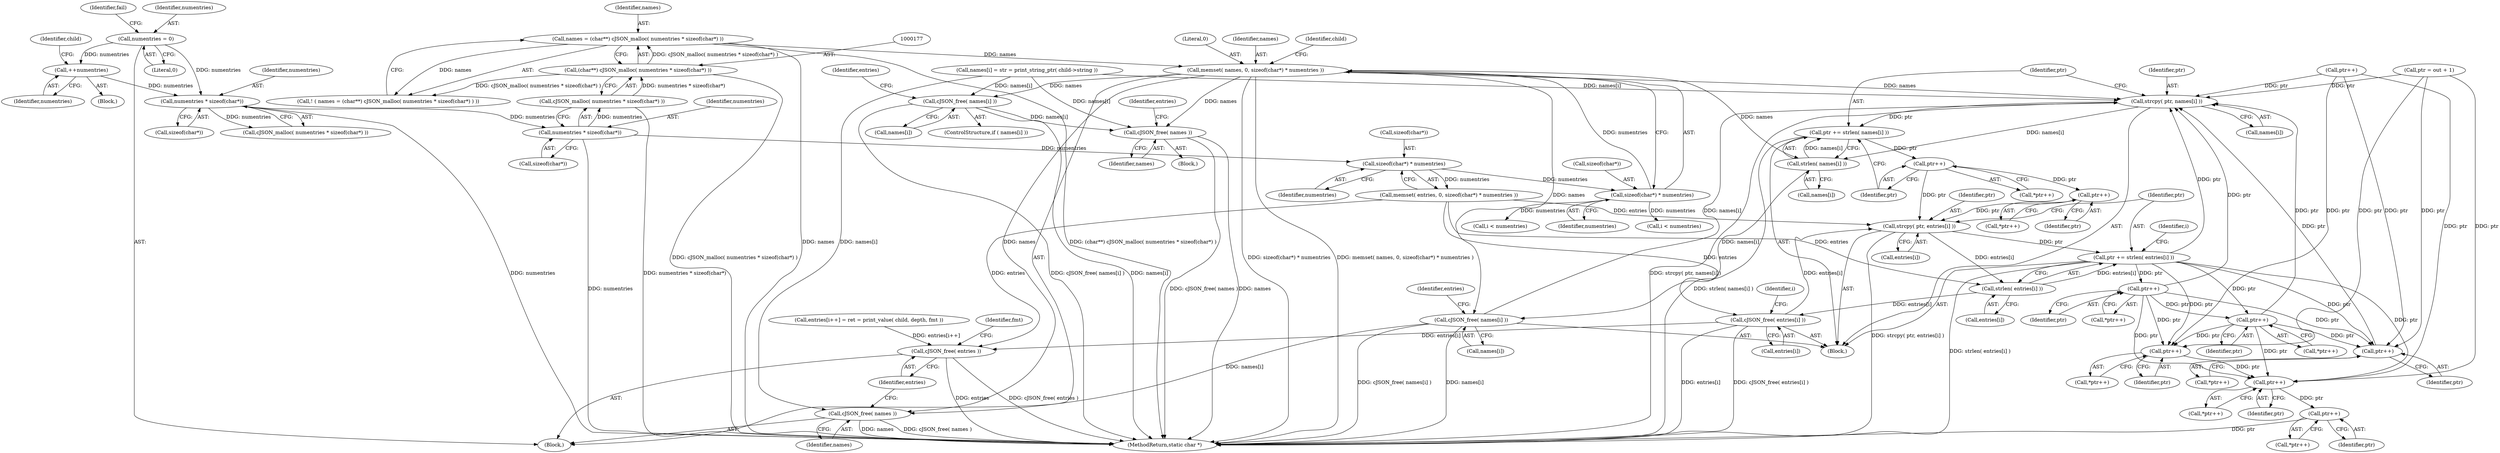 digraph "1_iperf_91f2fa59e8ed80dfbf400add0164ee0e508e412a_42@API" {
"1000195" [label="(Call,memset( names, 0, sizeof(char*) * numentries ))"];
"1000174" [label="(Call,names = (char**) cJSON_malloc( numentries * sizeof(char*) ))"];
"1000176" [label="(Call,(char**) cJSON_malloc( numentries * sizeof(char*) ))"];
"1000178" [label="(Call,cJSON_malloc( numentries * sizeof(char*) ))"];
"1000179" [label="(Call,numentries * sizeof(char*))"];
"1000166" [label="(Call,numentries * sizeof(char*))"];
"1000152" [label="(Call,++numentries)"];
"1000142" [label="(Call,numentries = 0)"];
"1000198" [label="(Call,sizeof(char*) * numentries)"];
"1000191" [label="(Call,sizeof(char*) * numentries)"];
"1000300" [label="(Call,cJSON_free( names[i] ))"];
"1000312" [label="(Call,cJSON_free( names ))"];
"1000364" [label="(Call,strcpy( ptr, names[i] ))"];
"1000369" [label="(Call,ptr += strlen( names[i] ))"];
"1000377" [label="(Call,ptr++)"];
"1000384" [label="(Call,ptr++)"];
"1000387" [label="(Call,strcpy( ptr, entries[i] ))"];
"1000392" [label="(Call,ptr += strlen( entries[i] ))"];
"1000361" [label="(Call,ptr++)"];
"1000406" [label="(Call,ptr++)"];
"1000413" [label="(Call,ptr++)"];
"1000447" [label="(Call,ptr++)"];
"1000452" [label="(Call,ptr++)"];
"1000457" [label="(Call,ptr++)"];
"1000394" [label="(Call,strlen( entries[i] ))"];
"1000424" [label="(Call,cJSON_free( entries[i] ))"];
"1000430" [label="(Call,cJSON_free( entries ))"];
"1000371" [label="(Call,strlen( names[i] ))"];
"1000420" [label="(Call,cJSON_free( names[i] ))"];
"1000428" [label="(Call,cJSON_free( names ))"];
"1000385" [label="(Identifier,ptr)"];
"1000315" [label="(Identifier,entries)"];
"1000462" [label="(MethodReturn,static char *)"];
"1000151" [label="(Block,)"];
"1000362" [label="(Identifier,ptr)"];
"1000301" [label="(Call,names[i])"];
"1000181" [label="(Call,sizeof(char*))"];
"1000290" [label="(Call,i < numentries)"];
"1000346" [label="(Identifier,i)"];
"1000178" [label="(Call,cJSON_malloc( numentries * sizeof(char*) ))"];
"1000217" [label="(Call,names[i] = str = print_string_ptr( child->string ))"];
"1000426" [label="(Identifier,entries)"];
"1000195" [label="(Call,memset( names, 0, sizeof(char*) * numentries ))"];
"1000179" [label="(Call,numentries * sizeof(char*))"];
"1000306" [label="(Identifier,entries)"];
"1000176" [label="(Call,(char**) cJSON_malloc( numentries * sizeof(char*) ))"];
"1000313" [label="(Identifier,names)"];
"1000447" [label="(Call,ptr++)"];
"1000431" [label="(Identifier,entries)"];
"1000395" [label="(Call,entries[i])"];
"1000456" [label="(Call,*ptr++)"];
"1000227" [label="(Call,entries[i++] = ret = print_value( child, depth, fmt ))"];
"1000144" [label="(Literal,0)"];
"1000446" [label="(Call,*ptr++)"];
"1000143" [label="(Identifier,numentries)"];
"1000371" [label="(Call,strlen( names[i] ))"];
"1000167" [label="(Identifier,numentries)"];
"1000331" [label="(Call,ptr++)"];
"1000458" [label="(Identifier,ptr)"];
"1000414" [label="(Identifier,ptr)"];
"1000453" [label="(Identifier,ptr)"];
"1000142" [label="(Call,numentries = 0)"];
"1000406" [label="(Call,ptr++)"];
"1000457" [label="(Call,ptr++)"];
"1000452" [label="(Call,ptr++)"];
"1000433" [label="(Identifier,fmt)"];
"1000168" [label="(Call,sizeof(char*))"];
"1000451" [label="(Call,*ptr++)"];
"1000407" [label="(Identifier,ptr)"];
"1000428" [label="(Call,cJSON_free( names ))"];
"1000400" [label="(Identifier,i)"];
"1000383" [label="(Call,*ptr++)"];
"1000365" [label="(Identifier,ptr)"];
"1000192" [label="(Call,sizeof(char*))"];
"1000361" [label="(Call,ptr++)"];
"1000405" [label="(Call,*ptr++)"];
"1000378" [label="(Identifier,ptr)"];
"1000425" [label="(Call,entries[i])"];
"1000296" [label="(ControlStructure,if ( names[i] ))"];
"1000285" [label="(Block,)"];
"1000387" [label="(Call,strcpy( ptr, entries[i] ))"];
"1000175" [label="(Identifier,names)"];
"1000370" [label="(Identifier,ptr)"];
"1000360" [label="(Call,*ptr++)"];
"1000372" [label="(Call,names[i])"];
"1000448" [label="(Identifier,ptr)"];
"1000155" [label="(Identifier,child)"];
"1000110" [label="(Block,)"];
"1000147" [label="(Identifier,fail)"];
"1000393" [label="(Identifier,ptr)"];
"1000376" [label="(Call,*ptr++)"];
"1000300" [label="(Call,cJSON_free( names[i] ))"];
"1000153" [label="(Identifier,numentries)"];
"1000421" [label="(Call,names[i])"];
"1000347" [label="(Block,)"];
"1000174" [label="(Call,names = (char**) cJSON_malloc( numentries * sizeof(char*) ))"];
"1000420" [label="(Call,cJSON_free( names[i] ))"];
"1000152" [label="(Call,++numentries)"];
"1000394" [label="(Call,strlen( entries[i] ))"];
"1000389" [label="(Call,entries[i])"];
"1000384" [label="(Call,ptr++)"];
"1000342" [label="(Call,i < numentries)"];
"1000392" [label="(Call,ptr += strlen( entries[i] ))"];
"1000369" [label="(Call,ptr += strlen( names[i] ))"];
"1000364" [label="(Call,strcpy( ptr, names[i] ))"];
"1000197" [label="(Literal,0)"];
"1000166" [label="(Call,numentries * sizeof(char*))"];
"1000388" [label="(Identifier,ptr)"];
"1000188" [label="(Call,memset( entries, 0, sizeof(char*) * numentries ))"];
"1000198" [label="(Call,sizeof(char*) * numentries)"];
"1000413" [label="(Call,ptr++)"];
"1000196" [label="(Identifier,names)"];
"1000191" [label="(Call,sizeof(char*) * numentries)"];
"1000424" [label="(Call,cJSON_free( entries[i] ))"];
"1000194" [label="(Identifier,numentries)"];
"1000180" [label="(Identifier,numentries)"];
"1000165" [label="(Call,cJSON_malloc( numentries * sizeof(char*) ))"];
"1000203" [label="(Identifier,child)"];
"1000312" [label="(Call,cJSON_free( names ))"];
"1000377" [label="(Call,ptr++)"];
"1000429" [label="(Identifier,names)"];
"1000322" [label="(Call,ptr = out + 1)"];
"1000201" [label="(Identifier,numentries)"];
"1000430" [label="(Call,cJSON_free( entries ))"];
"1000412" [label="(Call,*ptr++)"];
"1000173" [label="(Call,! ( names = (char**) cJSON_malloc( numentries * sizeof(char*) ) ))"];
"1000199" [label="(Call,sizeof(char*))"];
"1000366" [label="(Call,names[i])"];
"1000195" -> "1000110"  [label="AST: "];
"1000195" -> "1000198"  [label="CFG: "];
"1000196" -> "1000195"  [label="AST: "];
"1000197" -> "1000195"  [label="AST: "];
"1000198" -> "1000195"  [label="AST: "];
"1000203" -> "1000195"  [label="CFG: "];
"1000195" -> "1000462"  [label="DDG: memset( names, 0, sizeof(char*) * numentries )"];
"1000195" -> "1000462"  [label="DDG: sizeof(char*) * numentries"];
"1000174" -> "1000195"  [label="DDG: names"];
"1000198" -> "1000195"  [label="DDG: numentries"];
"1000195" -> "1000300"  [label="DDG: names"];
"1000195" -> "1000312"  [label="DDG: names"];
"1000195" -> "1000364"  [label="DDG: names"];
"1000195" -> "1000371"  [label="DDG: names"];
"1000195" -> "1000420"  [label="DDG: names"];
"1000195" -> "1000428"  [label="DDG: names"];
"1000174" -> "1000173"  [label="AST: "];
"1000174" -> "1000176"  [label="CFG: "];
"1000175" -> "1000174"  [label="AST: "];
"1000176" -> "1000174"  [label="AST: "];
"1000173" -> "1000174"  [label="CFG: "];
"1000174" -> "1000462"  [label="DDG: (char**) cJSON_malloc( numentries * sizeof(char*) )"];
"1000174" -> "1000462"  [label="DDG: names"];
"1000174" -> "1000173"  [label="DDG: names"];
"1000176" -> "1000174"  [label="DDG: cJSON_malloc( numentries * sizeof(char*) )"];
"1000176" -> "1000178"  [label="CFG: "];
"1000177" -> "1000176"  [label="AST: "];
"1000178" -> "1000176"  [label="AST: "];
"1000176" -> "1000462"  [label="DDG: cJSON_malloc( numentries * sizeof(char*) )"];
"1000176" -> "1000173"  [label="DDG: cJSON_malloc( numentries * sizeof(char*) )"];
"1000178" -> "1000176"  [label="DDG: numentries * sizeof(char*)"];
"1000178" -> "1000179"  [label="CFG: "];
"1000179" -> "1000178"  [label="AST: "];
"1000178" -> "1000462"  [label="DDG: numentries * sizeof(char*)"];
"1000179" -> "1000178"  [label="DDG: numentries"];
"1000179" -> "1000181"  [label="CFG: "];
"1000180" -> "1000179"  [label="AST: "];
"1000181" -> "1000179"  [label="AST: "];
"1000179" -> "1000462"  [label="DDG: numentries"];
"1000166" -> "1000179"  [label="DDG: numentries"];
"1000179" -> "1000191"  [label="DDG: numentries"];
"1000166" -> "1000165"  [label="AST: "];
"1000166" -> "1000168"  [label="CFG: "];
"1000167" -> "1000166"  [label="AST: "];
"1000168" -> "1000166"  [label="AST: "];
"1000165" -> "1000166"  [label="CFG: "];
"1000166" -> "1000462"  [label="DDG: numentries"];
"1000166" -> "1000165"  [label="DDG: numentries"];
"1000152" -> "1000166"  [label="DDG: numentries"];
"1000142" -> "1000166"  [label="DDG: numentries"];
"1000152" -> "1000151"  [label="AST: "];
"1000152" -> "1000153"  [label="CFG: "];
"1000153" -> "1000152"  [label="AST: "];
"1000155" -> "1000152"  [label="CFG: "];
"1000142" -> "1000152"  [label="DDG: numentries"];
"1000142" -> "1000110"  [label="AST: "];
"1000142" -> "1000144"  [label="CFG: "];
"1000143" -> "1000142"  [label="AST: "];
"1000144" -> "1000142"  [label="AST: "];
"1000147" -> "1000142"  [label="CFG: "];
"1000198" -> "1000201"  [label="CFG: "];
"1000199" -> "1000198"  [label="AST: "];
"1000201" -> "1000198"  [label="AST: "];
"1000191" -> "1000198"  [label="DDG: numentries"];
"1000198" -> "1000290"  [label="DDG: numentries"];
"1000198" -> "1000342"  [label="DDG: numentries"];
"1000191" -> "1000188"  [label="AST: "];
"1000191" -> "1000194"  [label="CFG: "];
"1000192" -> "1000191"  [label="AST: "];
"1000194" -> "1000191"  [label="AST: "];
"1000188" -> "1000191"  [label="CFG: "];
"1000191" -> "1000188"  [label="DDG: numentries"];
"1000300" -> "1000296"  [label="AST: "];
"1000300" -> "1000301"  [label="CFG: "];
"1000301" -> "1000300"  [label="AST: "];
"1000306" -> "1000300"  [label="CFG: "];
"1000300" -> "1000462"  [label="DDG: names[i]"];
"1000300" -> "1000462"  [label="DDG: cJSON_free( names[i] )"];
"1000217" -> "1000300"  [label="DDG: names[i]"];
"1000300" -> "1000312"  [label="DDG: names[i]"];
"1000312" -> "1000285"  [label="AST: "];
"1000312" -> "1000313"  [label="CFG: "];
"1000313" -> "1000312"  [label="AST: "];
"1000315" -> "1000312"  [label="CFG: "];
"1000312" -> "1000462"  [label="DDG: cJSON_free( names )"];
"1000312" -> "1000462"  [label="DDG: names"];
"1000217" -> "1000312"  [label="DDG: names[i]"];
"1000364" -> "1000347"  [label="AST: "];
"1000364" -> "1000366"  [label="CFG: "];
"1000365" -> "1000364"  [label="AST: "];
"1000366" -> "1000364"  [label="AST: "];
"1000370" -> "1000364"  [label="CFG: "];
"1000364" -> "1000462"  [label="DDG: strcpy( ptr, names[i] )"];
"1000406" -> "1000364"  [label="DDG: ptr"];
"1000361" -> "1000364"  [label="DDG: ptr"];
"1000322" -> "1000364"  [label="DDG: ptr"];
"1000331" -> "1000364"  [label="DDG: ptr"];
"1000413" -> "1000364"  [label="DDG: ptr"];
"1000392" -> "1000364"  [label="DDG: ptr"];
"1000217" -> "1000364"  [label="DDG: names[i]"];
"1000420" -> "1000364"  [label="DDG: names[i]"];
"1000364" -> "1000369"  [label="DDG: ptr"];
"1000364" -> "1000371"  [label="DDG: names[i]"];
"1000369" -> "1000347"  [label="AST: "];
"1000369" -> "1000371"  [label="CFG: "];
"1000370" -> "1000369"  [label="AST: "];
"1000371" -> "1000369"  [label="AST: "];
"1000378" -> "1000369"  [label="CFG: "];
"1000369" -> "1000462"  [label="DDG: strlen( names[i] )"];
"1000371" -> "1000369"  [label="DDG: names[i]"];
"1000369" -> "1000377"  [label="DDG: ptr"];
"1000377" -> "1000376"  [label="AST: "];
"1000377" -> "1000378"  [label="CFG: "];
"1000378" -> "1000377"  [label="AST: "];
"1000376" -> "1000377"  [label="CFG: "];
"1000377" -> "1000384"  [label="DDG: ptr"];
"1000377" -> "1000387"  [label="DDG: ptr"];
"1000384" -> "1000383"  [label="AST: "];
"1000384" -> "1000385"  [label="CFG: "];
"1000385" -> "1000384"  [label="AST: "];
"1000383" -> "1000384"  [label="CFG: "];
"1000384" -> "1000387"  [label="DDG: ptr"];
"1000387" -> "1000347"  [label="AST: "];
"1000387" -> "1000389"  [label="CFG: "];
"1000388" -> "1000387"  [label="AST: "];
"1000389" -> "1000387"  [label="AST: "];
"1000393" -> "1000387"  [label="CFG: "];
"1000387" -> "1000462"  [label="DDG: strcpy( ptr, entries[i] )"];
"1000188" -> "1000387"  [label="DDG: entries"];
"1000424" -> "1000387"  [label="DDG: entries[i]"];
"1000387" -> "1000392"  [label="DDG: ptr"];
"1000387" -> "1000394"  [label="DDG: entries[i]"];
"1000392" -> "1000347"  [label="AST: "];
"1000392" -> "1000394"  [label="CFG: "];
"1000393" -> "1000392"  [label="AST: "];
"1000394" -> "1000392"  [label="AST: "];
"1000400" -> "1000392"  [label="CFG: "];
"1000392" -> "1000462"  [label="DDG: strlen( entries[i] )"];
"1000392" -> "1000361"  [label="DDG: ptr"];
"1000394" -> "1000392"  [label="DDG: entries[i]"];
"1000392" -> "1000406"  [label="DDG: ptr"];
"1000392" -> "1000413"  [label="DDG: ptr"];
"1000392" -> "1000447"  [label="DDG: ptr"];
"1000392" -> "1000452"  [label="DDG: ptr"];
"1000361" -> "1000360"  [label="AST: "];
"1000361" -> "1000362"  [label="CFG: "];
"1000362" -> "1000361"  [label="AST: "];
"1000360" -> "1000361"  [label="CFG: "];
"1000406" -> "1000361"  [label="DDG: ptr"];
"1000322" -> "1000361"  [label="DDG: ptr"];
"1000331" -> "1000361"  [label="DDG: ptr"];
"1000413" -> "1000361"  [label="DDG: ptr"];
"1000406" -> "1000405"  [label="AST: "];
"1000406" -> "1000407"  [label="CFG: "];
"1000407" -> "1000406"  [label="AST: "];
"1000405" -> "1000406"  [label="CFG: "];
"1000406" -> "1000413"  [label="DDG: ptr"];
"1000406" -> "1000447"  [label="DDG: ptr"];
"1000406" -> "1000452"  [label="DDG: ptr"];
"1000413" -> "1000412"  [label="AST: "];
"1000413" -> "1000414"  [label="CFG: "];
"1000414" -> "1000413"  [label="AST: "];
"1000412" -> "1000413"  [label="CFG: "];
"1000413" -> "1000447"  [label="DDG: ptr"];
"1000413" -> "1000452"  [label="DDG: ptr"];
"1000447" -> "1000446"  [label="AST: "];
"1000447" -> "1000448"  [label="CFG: "];
"1000448" -> "1000447"  [label="AST: "];
"1000446" -> "1000447"  [label="CFG: "];
"1000322" -> "1000447"  [label="DDG: ptr"];
"1000331" -> "1000447"  [label="DDG: ptr"];
"1000447" -> "1000452"  [label="DDG: ptr"];
"1000452" -> "1000451"  [label="AST: "];
"1000452" -> "1000453"  [label="CFG: "];
"1000453" -> "1000452"  [label="AST: "];
"1000451" -> "1000452"  [label="CFG: "];
"1000322" -> "1000452"  [label="DDG: ptr"];
"1000331" -> "1000452"  [label="DDG: ptr"];
"1000452" -> "1000457"  [label="DDG: ptr"];
"1000457" -> "1000456"  [label="AST: "];
"1000457" -> "1000458"  [label="CFG: "];
"1000458" -> "1000457"  [label="AST: "];
"1000456" -> "1000457"  [label="CFG: "];
"1000457" -> "1000462"  [label="DDG: ptr"];
"1000394" -> "1000395"  [label="CFG: "];
"1000395" -> "1000394"  [label="AST: "];
"1000188" -> "1000394"  [label="DDG: entries"];
"1000394" -> "1000424"  [label="DDG: entries[i]"];
"1000424" -> "1000347"  [label="AST: "];
"1000424" -> "1000425"  [label="CFG: "];
"1000425" -> "1000424"  [label="AST: "];
"1000346" -> "1000424"  [label="CFG: "];
"1000424" -> "1000462"  [label="DDG: entries[i]"];
"1000424" -> "1000462"  [label="DDG: cJSON_free( entries[i] )"];
"1000188" -> "1000424"  [label="DDG: entries"];
"1000424" -> "1000430"  [label="DDG: entries[i]"];
"1000430" -> "1000110"  [label="AST: "];
"1000430" -> "1000431"  [label="CFG: "];
"1000431" -> "1000430"  [label="AST: "];
"1000433" -> "1000430"  [label="CFG: "];
"1000430" -> "1000462"  [label="DDG: entries"];
"1000430" -> "1000462"  [label="DDG: cJSON_free( entries )"];
"1000227" -> "1000430"  [label="DDG: entries[i++]"];
"1000188" -> "1000430"  [label="DDG: entries"];
"1000371" -> "1000372"  [label="CFG: "];
"1000372" -> "1000371"  [label="AST: "];
"1000371" -> "1000420"  [label="DDG: names[i]"];
"1000420" -> "1000347"  [label="AST: "];
"1000420" -> "1000421"  [label="CFG: "];
"1000421" -> "1000420"  [label="AST: "];
"1000426" -> "1000420"  [label="CFG: "];
"1000420" -> "1000462"  [label="DDG: cJSON_free( names[i] )"];
"1000420" -> "1000462"  [label="DDG: names[i]"];
"1000420" -> "1000428"  [label="DDG: names[i]"];
"1000428" -> "1000110"  [label="AST: "];
"1000428" -> "1000429"  [label="CFG: "];
"1000429" -> "1000428"  [label="AST: "];
"1000431" -> "1000428"  [label="CFG: "];
"1000428" -> "1000462"  [label="DDG: cJSON_free( names )"];
"1000428" -> "1000462"  [label="DDG: names"];
"1000217" -> "1000428"  [label="DDG: names[i]"];
}
